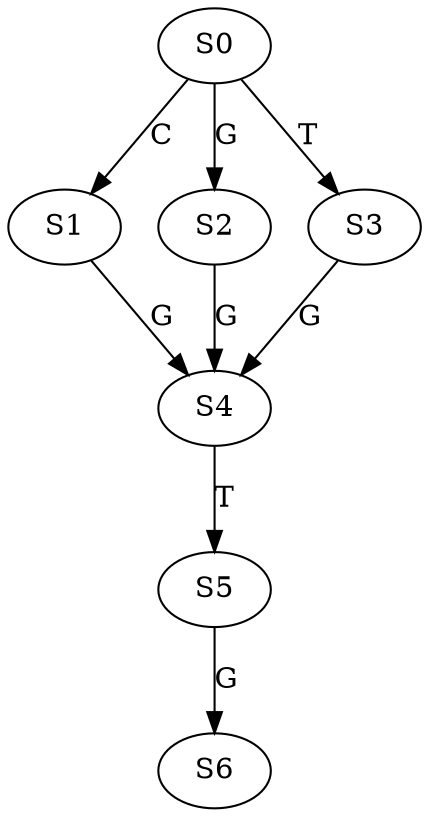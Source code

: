 strict digraph  {
	S0 -> S1 [ label = C ];
	S0 -> S2 [ label = G ];
	S0 -> S3 [ label = T ];
	S1 -> S4 [ label = G ];
	S2 -> S4 [ label = G ];
	S3 -> S4 [ label = G ];
	S4 -> S5 [ label = T ];
	S5 -> S6 [ label = G ];
}
